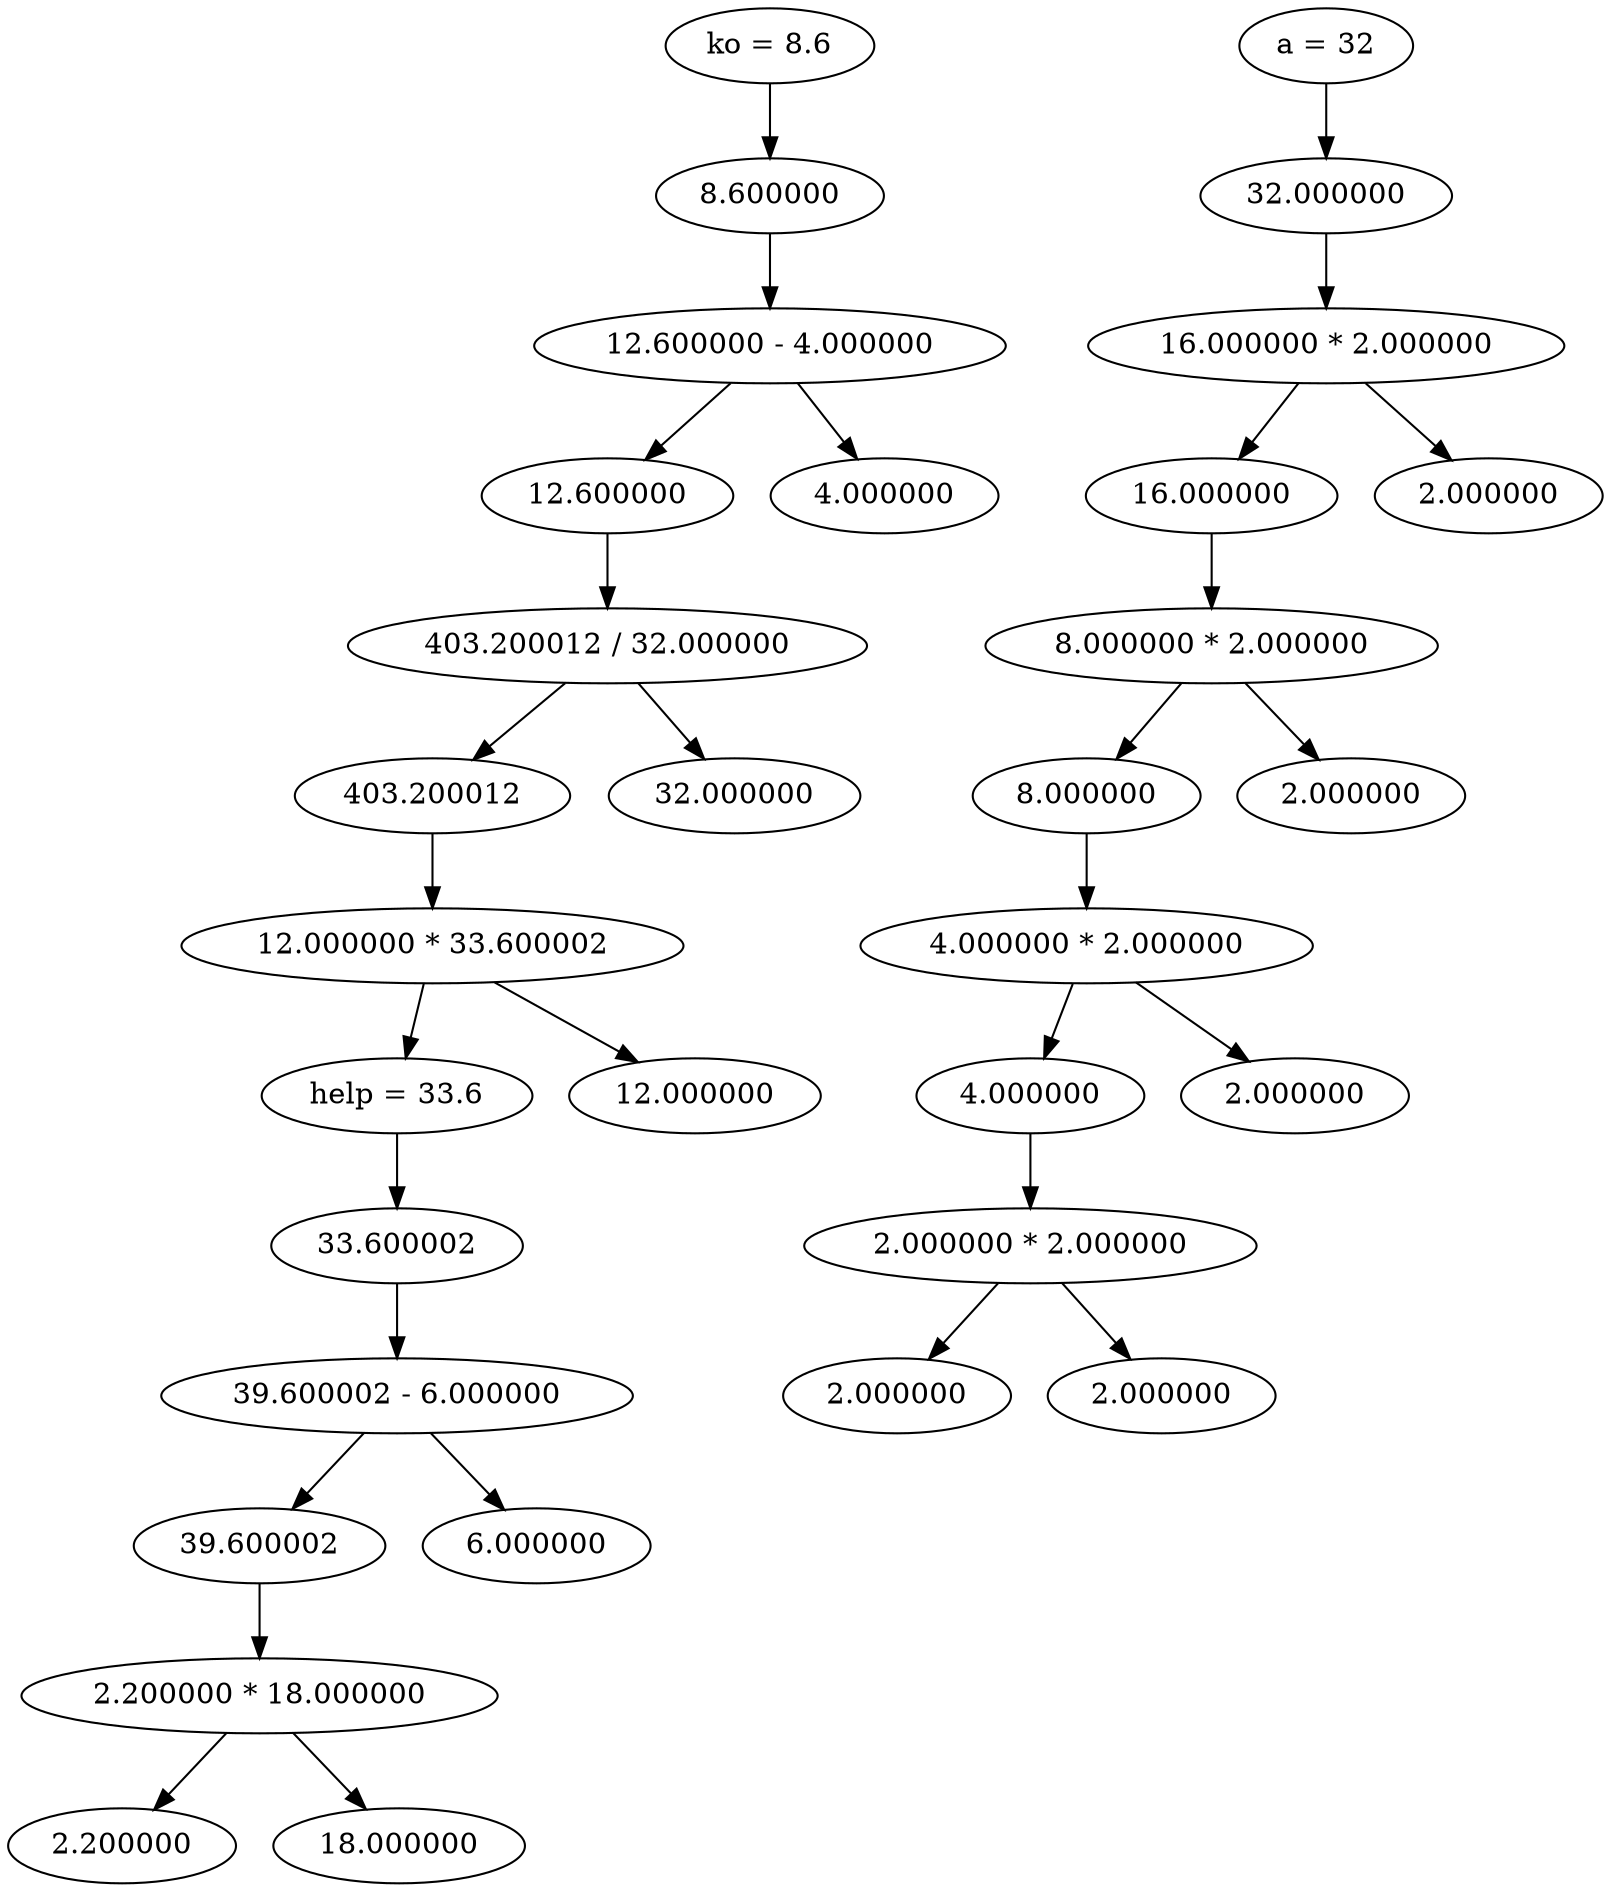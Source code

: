digraph gograph{
node0[label="2.200000 * 18.000000"];
node1[label="2.200000"];
node0 -> node1;
node2[label="18.000000"];
node0 -> node2;
node3[label="39.600002"];
node3 -> node0;
node4[label="39.600002 - 6.000000"];
node4 -> node3;
node5[label="6.000000"];
node4 -> node5;
node6[label="33.600002"];
node6 -> node4;
node7[label="help = 33.6"];
node7 -> node6;
node8[label="2.000000 * 2.000000"];
node9[label="2.000000"];
node8 -> node9;
node10[label="2.000000"];
node8 -> node10;
node11[label="4.000000"];
node11 -> node8;
node12[label="4.000000 * 2.000000"];
node12 -> node11;
node13[label="2.000000"];
node12 -> node13;
node14[label="8.000000"];
node14 -> node12;
node15[label="8.000000 * 2.000000"];
node15 -> node14;
node16[label="2.000000"];
node15 -> node16;
node17[label="16.000000"];
node17 -> node15;
node18[label="16.000000 * 2.000000"];
node18 -> node17;
node19[label="2.000000"];
node18 -> node19;
node20[label="32.000000"];
node20 -> node18;
node21[label="a = 32"];
node21 -> node20;
node22[label="12.000000 * 33.600002"];
node23[label="12.000000"];
node22 -> node23;
node22 -> node7;
node24[label="403.200012"];
node24 -> node22;
node25[label="403.200012 / 32.000000"];
node25 -> node24;
node26[label="32.000000"];
node25 -> node26;
node27[label="12.600000"];
node27 -> node25;
node28[label="12.600000 - 4.000000"];
node28 -> node27;
node29[label="4.000000"];
node28 -> node29;
node30[label="8.600000"];
node30 -> node28;
node31[label="ko = 8.6"];
node31 -> node30;

}